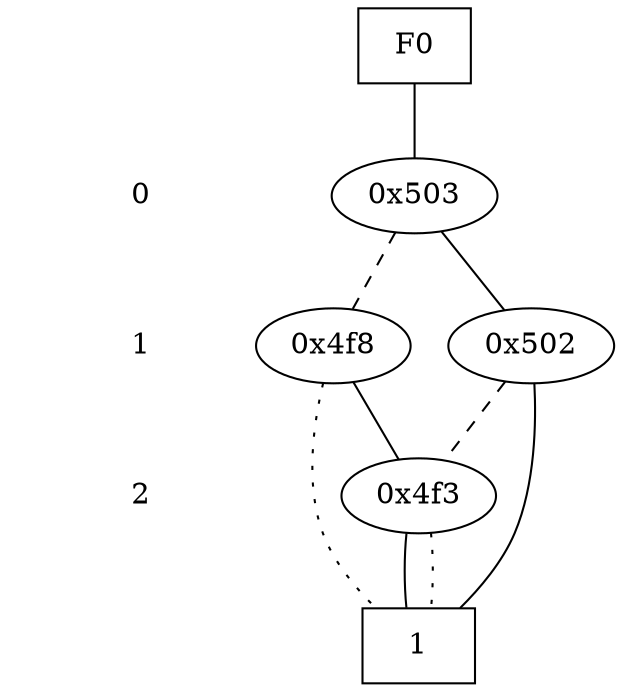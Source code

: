 digraph "DD" {
size = "7.5,10"
center = true;
edge [dir = none];
{ node [shape = plaintext];
  edge [style = invis];
  "CONST NODES" [style = invis];
" 0 " -> " 1 " -> " 2 " -> "CONST NODES"; 
}
{ rank = same; node [shape = box]; edge [style = invis];
"F0"; }
{ rank = same; " 0 ";
"0x503";
}
{ rank = same; " 1 ";
"0x4f8";
"0x502";
}
{ rank = same; " 2 ";
"0x4f3";
}
{ rank = same; "CONST NODES";
{ node [shape = box]; "0x4ed";
}
}
"F0" -> "0x503" [style = solid];
"0x503" -> "0x502";
"0x503" -> "0x4f8" [style = dashed];
"0x4f8" -> "0x4f3";
"0x4f8" -> "0x4ed" [style = dotted];
"0x502" -> "0x4ed";
"0x502" -> "0x4f3" [style = dashed];
"0x4f3" -> "0x4ed";
"0x4f3" -> "0x4ed" [style = dotted];
"0x4ed" [label = "1"];
}
